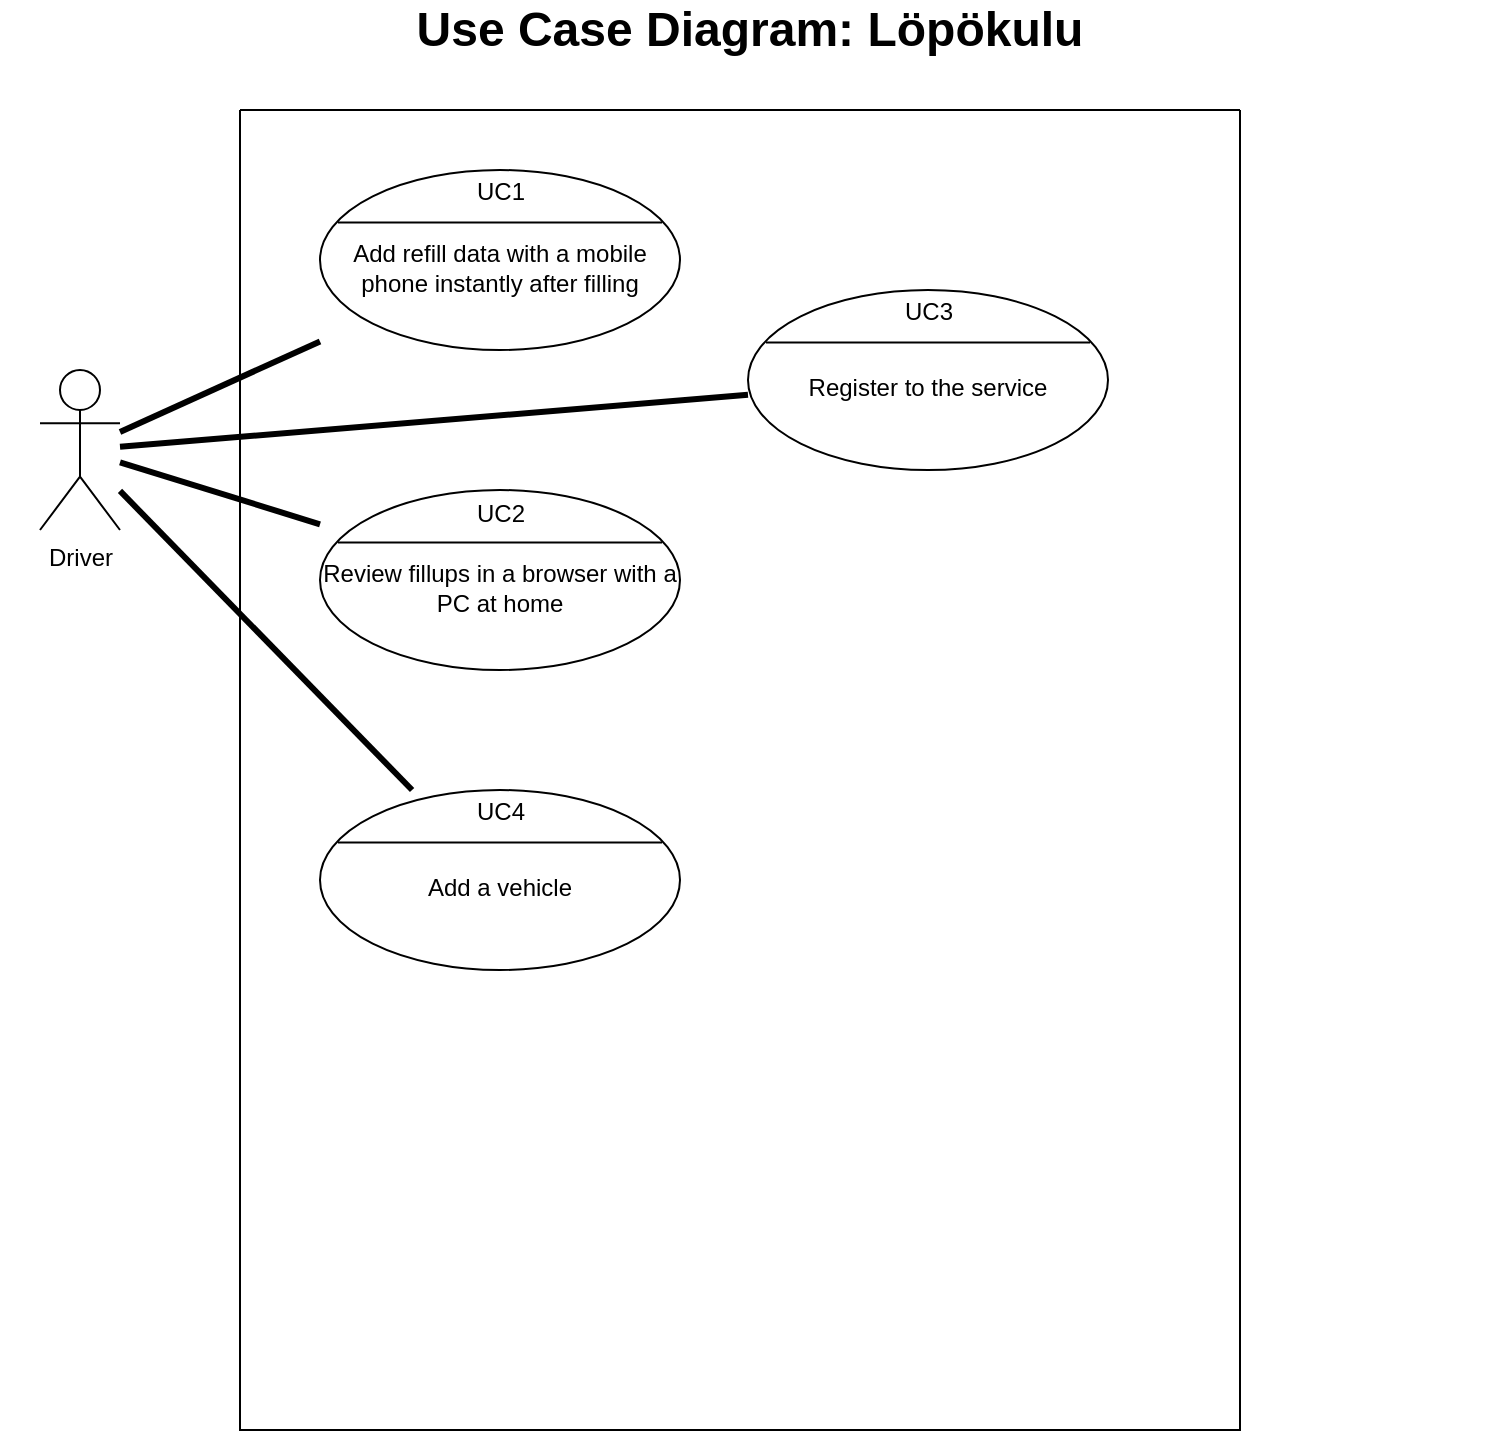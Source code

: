 <mxfile version="15.2.9" type="github">
  <diagram id="Hj7Q_Jciw4nzZQ8Qi_2c" name="Page-1">
    <mxGraphModel dx="1619" dy="1134" grid="1" gridSize="10" guides="1" tooltips="1" connect="1" arrows="1" fold="1" page="1" pageScale="1" pageWidth="827" pageHeight="1169" math="0" shadow="0">
      <root>
        <mxCell id="0" />
        <mxCell id="1" parent="0" />
        <mxCell id="A2cVZQFBHPuvANkPRbIw-1" value="" style="swimlane;startSize=0;" parent="1" vertex="1">
          <mxGeometry x="160" y="80" width="500" height="660" as="geometry" />
        </mxCell>
        <mxCell id="GTZ52rKqXmYIKtmkYB2n-2" value="" style="shape=ellipse;container=1;horizontal=1;horizontalStack=0;resizeParent=1;resizeParentMax=0;resizeLast=0;html=1;dashed=0;collapsible=0;" vertex="1" parent="A2cVZQFBHPuvANkPRbIw-1">
          <mxGeometry x="40" y="30" width="180" height="90" as="geometry" />
        </mxCell>
        <mxCell id="GTZ52rKqXmYIKtmkYB2n-3" value="UC1" style="html=1;strokeColor=none;fillColor=none;align=center;verticalAlign=middle;rotatable=0;" vertex="1" parent="GTZ52rKqXmYIKtmkYB2n-2">
          <mxGeometry width="180" height="22.5" as="geometry" />
        </mxCell>
        <mxCell id="GTZ52rKqXmYIKtmkYB2n-4" value="" style="line;strokeWidth=1;fillColor=none;rotatable=0;labelPosition=right;points=[];portConstraint=eastwest;dashed=0;resizeWidth=1;" vertex="1" parent="GTZ52rKqXmYIKtmkYB2n-2">
          <mxGeometry x="9" y="22.5" width="162" height="7.5" as="geometry" />
        </mxCell>
        <mxCell id="GTZ52rKqXmYIKtmkYB2n-5" value="Add refill data with a mobile phone instantly after filling" style="text;html=1;align=center;verticalAlign=middle;rotatable=0;whiteSpace=wrap;" vertex="1" parent="GTZ52rKqXmYIKtmkYB2n-2">
          <mxGeometry y="30.0" width="180" height="37.5" as="geometry" />
        </mxCell>
        <mxCell id="GTZ52rKqXmYIKtmkYB2n-8" value="" style="shape=ellipse;container=1;horizontal=1;horizontalStack=0;resizeParent=1;resizeParentMax=0;resizeLast=0;html=1;dashed=0;collapsible=0;" vertex="1" parent="A2cVZQFBHPuvANkPRbIw-1">
          <mxGeometry x="40" y="190" width="180" height="90" as="geometry" />
        </mxCell>
        <mxCell id="GTZ52rKqXmYIKtmkYB2n-9" value="UC2" style="html=1;strokeColor=none;fillColor=none;align=center;verticalAlign=middle;rotatable=0;" vertex="1" parent="GTZ52rKqXmYIKtmkYB2n-8">
          <mxGeometry y="1" width="180" height="22.5" as="geometry" />
        </mxCell>
        <mxCell id="GTZ52rKqXmYIKtmkYB2n-10" value="" style="line;strokeWidth=1;fillColor=none;rotatable=0;labelPosition=right;points=[];portConstraint=eastwest;dashed=0;resizeWidth=1;" vertex="1" parent="GTZ52rKqXmYIKtmkYB2n-8">
          <mxGeometry x="9" y="22.5" width="162" height="7.5" as="geometry" />
        </mxCell>
        <mxCell id="GTZ52rKqXmYIKtmkYB2n-11" value="Review fillups in a browser with a PC at home" style="text;html=1;align=center;verticalAlign=middle;rotatable=0;whiteSpace=wrap;" vertex="1" parent="GTZ52rKqXmYIKtmkYB2n-8">
          <mxGeometry y="30.0" width="180" height="37.5" as="geometry" />
        </mxCell>
        <mxCell id="GTZ52rKqXmYIKtmkYB2n-17" value="" style="shape=ellipse;container=1;horizontal=1;horizontalStack=0;resizeParent=1;resizeParentMax=0;resizeLast=0;html=1;dashed=0;collapsible=0;" vertex="1" parent="A2cVZQFBHPuvANkPRbIw-1">
          <mxGeometry x="254" y="90" width="180" height="90" as="geometry" />
        </mxCell>
        <mxCell id="GTZ52rKqXmYIKtmkYB2n-18" value="UC3" style="html=1;strokeColor=none;fillColor=none;align=center;verticalAlign=middle;rotatable=0;" vertex="1" parent="GTZ52rKqXmYIKtmkYB2n-17">
          <mxGeometry width="180" height="22.5" as="geometry" />
        </mxCell>
        <mxCell id="GTZ52rKqXmYIKtmkYB2n-19" value="" style="line;strokeWidth=1;fillColor=none;rotatable=0;labelPosition=right;points=[];portConstraint=eastwest;dashed=0;resizeWidth=1;" vertex="1" parent="GTZ52rKqXmYIKtmkYB2n-17">
          <mxGeometry x="9" y="22.5" width="162" height="7.5" as="geometry" />
        </mxCell>
        <mxCell id="GTZ52rKqXmYIKtmkYB2n-20" value="Register to the service" style="text;html=1;align=center;verticalAlign=middle;rotatable=0;whiteSpace=wrap;" vertex="1" parent="GTZ52rKqXmYIKtmkYB2n-17">
          <mxGeometry y="30.0" width="180" height="37.5" as="geometry" />
        </mxCell>
        <mxCell id="GTZ52rKqXmYIKtmkYB2n-21" value="" style="shape=ellipse;container=1;horizontal=1;horizontalStack=0;resizeParent=1;resizeParentMax=0;resizeLast=0;html=1;dashed=0;collapsible=0;" vertex="1" parent="A2cVZQFBHPuvANkPRbIw-1">
          <mxGeometry x="40" y="340" width="180" height="90" as="geometry" />
        </mxCell>
        <mxCell id="GTZ52rKqXmYIKtmkYB2n-22" value="UC4" style="html=1;strokeColor=none;fillColor=none;align=center;verticalAlign=middle;rotatable=0;" vertex="1" parent="GTZ52rKqXmYIKtmkYB2n-21">
          <mxGeometry width="180" height="22.5" as="geometry" />
        </mxCell>
        <mxCell id="GTZ52rKqXmYIKtmkYB2n-23" value="" style="line;strokeWidth=1;fillColor=none;rotatable=0;labelPosition=right;points=[];portConstraint=eastwest;dashed=0;resizeWidth=1;" vertex="1" parent="GTZ52rKqXmYIKtmkYB2n-21">
          <mxGeometry x="9" y="22.5" width="162" height="7.5" as="geometry" />
        </mxCell>
        <mxCell id="GTZ52rKqXmYIKtmkYB2n-24" value="Add a vehicle" style="text;html=1;align=center;verticalAlign=middle;rotatable=0;whiteSpace=wrap;" vertex="1" parent="GTZ52rKqXmYIKtmkYB2n-21">
          <mxGeometry y="30.0" width="180" height="37.5" as="geometry" />
        </mxCell>
        <mxCell id="GTZ52rKqXmYIKtmkYB2n-1" value="Driver" style="shape=umlActor;verticalLabelPosition=bottom;verticalAlign=top;html=1;outlineConnect=0;" vertex="1" parent="1">
          <mxGeometry x="60" y="210" width="40" height="80" as="geometry" />
        </mxCell>
        <mxCell id="GTZ52rKqXmYIKtmkYB2n-7" value="" style="endArrow=none;startArrow=none;endFill=0;startFill=0;endSize=8;html=1;verticalAlign=bottom;labelBackgroundColor=none;strokeWidth=3;" edge="1" parent="1" source="GTZ52rKqXmYIKtmkYB2n-1" target="GTZ52rKqXmYIKtmkYB2n-2">
          <mxGeometry width="160" relative="1" as="geometry">
            <mxPoint x="270" y="580" as="sourcePoint" />
            <mxPoint x="430" y="580" as="targetPoint" />
          </mxGeometry>
        </mxCell>
        <mxCell id="GTZ52rKqXmYIKtmkYB2n-13" value="" style="endArrow=none;startArrow=none;endFill=0;startFill=0;endSize=8;html=1;verticalAlign=bottom;labelBackgroundColor=none;strokeWidth=3;" edge="1" parent="1" source="GTZ52rKqXmYIKtmkYB2n-1" target="GTZ52rKqXmYIKtmkYB2n-8">
          <mxGeometry width="160" relative="1" as="geometry">
            <mxPoint x="270" y="580" as="sourcePoint" />
            <mxPoint x="80" y="440" as="targetPoint" />
          </mxGeometry>
        </mxCell>
        <mxCell id="GTZ52rKqXmYIKtmkYB2n-16" value="&lt;font style=&quot;font-size: 24px&quot;&gt;&lt;b&gt;Use Case Diagram: Löpökulu&lt;/b&gt;&lt;/font&gt;" style="text;html=1;strokeColor=none;fillColor=none;align=center;verticalAlign=middle;whiteSpace=wrap;rounded=0;" vertex="1" parent="1">
          <mxGeometry x="40" y="30" width="750" height="20" as="geometry" />
        </mxCell>
        <mxCell id="GTZ52rKqXmYIKtmkYB2n-29" value="" style="endArrow=none;startArrow=none;endFill=0;startFill=0;endSize=8;html=1;verticalAlign=bottom;labelBackgroundColor=none;strokeWidth=3;" edge="1" parent="1" source="GTZ52rKqXmYIKtmkYB2n-1" target="GTZ52rKqXmYIKtmkYB2n-17">
          <mxGeometry width="160" relative="1" as="geometry">
            <mxPoint x="70" y="250" as="sourcePoint" />
            <mxPoint x="230" y="250" as="targetPoint" />
          </mxGeometry>
        </mxCell>
        <mxCell id="GTZ52rKqXmYIKtmkYB2n-31" value="" style="endArrow=none;startArrow=none;endFill=0;startFill=0;endSize=8;html=1;verticalAlign=bottom;labelBackgroundColor=none;strokeWidth=3;" edge="1" parent="1" source="GTZ52rKqXmYIKtmkYB2n-1" target="GTZ52rKqXmYIKtmkYB2n-21">
          <mxGeometry width="160" relative="1" as="geometry">
            <mxPoint x="330" y="580" as="sourcePoint" />
            <mxPoint x="490" y="580" as="targetPoint" />
          </mxGeometry>
        </mxCell>
      </root>
    </mxGraphModel>
  </diagram>
</mxfile>
